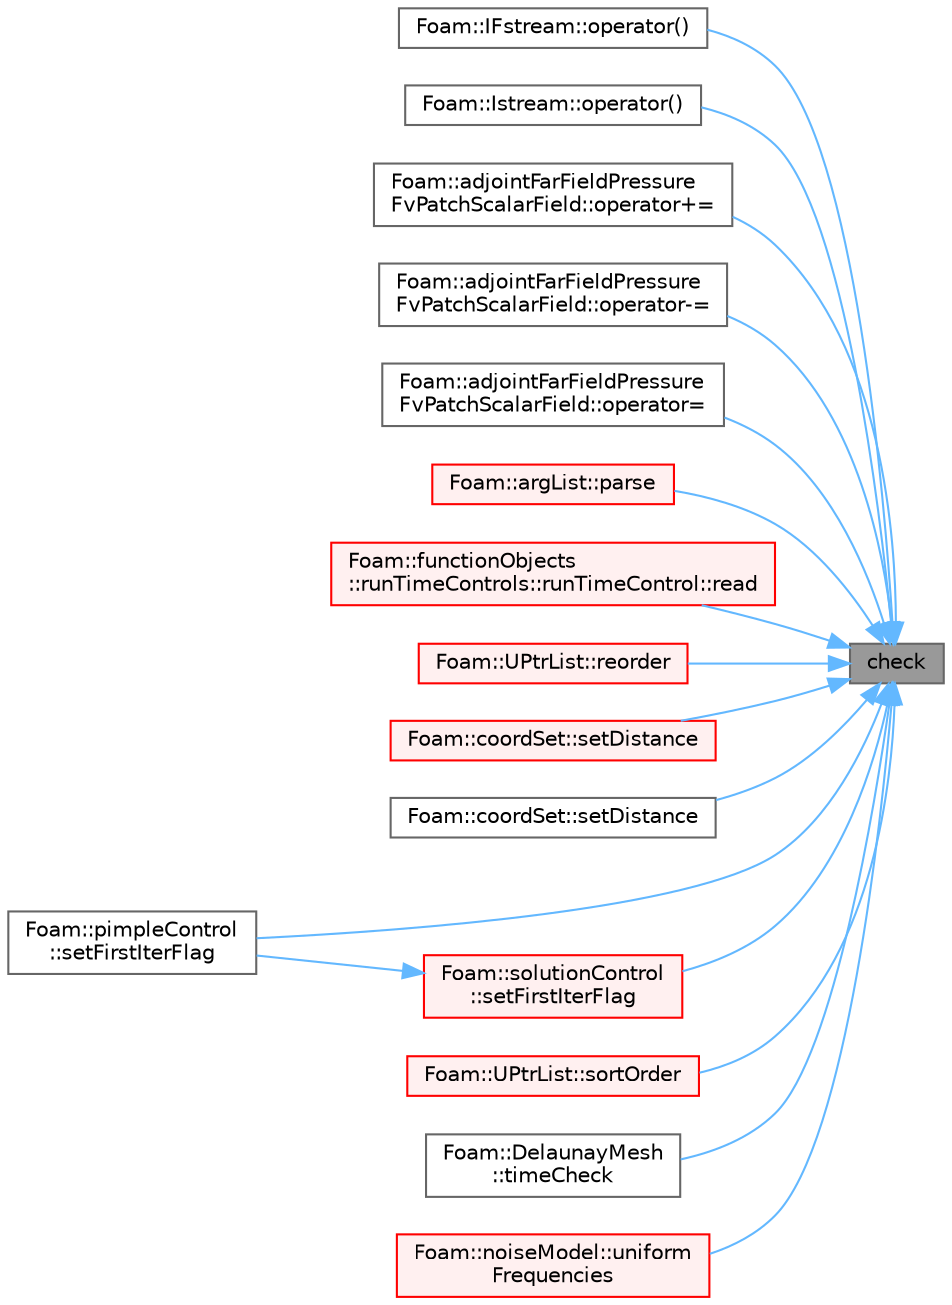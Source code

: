 digraph "check"
{
 // LATEX_PDF_SIZE
  bgcolor="transparent";
  edge [fontname=Helvetica,fontsize=10,labelfontname=Helvetica,labelfontsize=10];
  node [fontname=Helvetica,fontsize=10,shape=box,height=0.2,width=0.4];
  rankdir="RL";
  Node1 [id="Node000001",label="check",height=0.2,width=0.4,color="gray40", fillcolor="grey60", style="filled", fontcolor="black",tooltip=" "];
  Node1 -> Node2 [id="edge1_Node000001_Node000002",dir="back",color="steelblue1",style="solid",tooltip=" "];
  Node2 [id="Node000002",label="Foam::IFstream::operator()",height=0.2,width=0.4,color="grey40", fillcolor="white", style="filled",URL="$classFoam_1_1IFstream.html#a1487864d0734dda74ccbbc26c8348d0a",tooltip=" "];
  Node1 -> Node3 [id="edge2_Node000001_Node000003",dir="back",color="steelblue1",style="solid",tooltip=" "];
  Node3 [id="Node000003",label="Foam::Istream::operator()",height=0.2,width=0.4,color="grey40", fillcolor="white", style="filled",URL="$classFoam_1_1Istream.html#a3038e7f37b2aac5853a485cab27abe77",tooltip=" "];
  Node1 -> Node4 [id="edge3_Node000001_Node000004",dir="back",color="steelblue1",style="solid",tooltip=" "];
  Node4 [id="Node000004",label="Foam::adjointFarFieldPressure\lFvPatchScalarField::operator+=",height=0.2,width=0.4,color="grey40", fillcolor="white", style="filled",URL="$classFoam_1_1adjointFarFieldPressureFvPatchScalarField.html#a92f27d99b375935c87d066fa3e64ad50",tooltip=" "];
  Node1 -> Node5 [id="edge4_Node000001_Node000005",dir="back",color="steelblue1",style="solid",tooltip=" "];
  Node5 [id="Node000005",label="Foam::adjointFarFieldPressure\lFvPatchScalarField::operator-=",height=0.2,width=0.4,color="grey40", fillcolor="white", style="filled",URL="$classFoam_1_1adjointFarFieldPressureFvPatchScalarField.html#a0bb0fb977f8e6cc18858e6f46883c155",tooltip=" "];
  Node1 -> Node6 [id="edge5_Node000001_Node000006",dir="back",color="steelblue1",style="solid",tooltip=" "];
  Node6 [id="Node000006",label="Foam::adjointFarFieldPressure\lFvPatchScalarField::operator=",height=0.2,width=0.4,color="grey40", fillcolor="white", style="filled",URL="$classFoam_1_1adjointFarFieldPressureFvPatchScalarField.html#a56726fcb01e3c8556f3e579d805fb26d",tooltip=" "];
  Node1 -> Node7 [id="edge6_Node000001_Node000007",dir="back",color="steelblue1",style="solid",tooltip=" "];
  Node7 [id="Node000007",label="Foam::argList::parse",height=0.2,width=0.4,color="red", fillcolor="#FFF0F0", style="filled",URL="$classFoam_1_1argList.html#a00aad68f835a5c0bcb8920505bb0bd10",tooltip=" "];
  Node1 -> Node10 [id="edge7_Node000001_Node000010",dir="back",color="steelblue1",style="solid",tooltip=" "];
  Node10 [id="Node000010",label="Foam::functionObjects\l::runTimeControls::runTimeControl::read",height=0.2,width=0.4,color="red", fillcolor="#FFF0F0", style="filled",URL="$classFoam_1_1functionObjects_1_1runTimeControls_1_1runTimeControl.html#afac0600fef97b05534a595ce00b272ed",tooltip=" "];
  Node1 -> Node12 [id="edge8_Node000001_Node000012",dir="back",color="steelblue1",style="solid",tooltip=" "];
  Node12 [id="Node000012",label="Foam::UPtrList::reorder",height=0.2,width=0.4,color="red", fillcolor="#FFF0F0", style="filled",URL="$classFoam_1_1UPtrList.html#a3ea64b769809780439f1f4cfcc84f1c2",tooltip=" "];
  Node1 -> Node20 [id="edge9_Node000001_Node000020",dir="back",color="steelblue1",style="solid",tooltip=" "];
  Node20 [id="Node000020",label="Foam::coordSet::setDistance",height=0.2,width=0.4,color="red", fillcolor="#FFF0F0", style="filled",URL="$classFoam_1_1coordSet.html#addd1a3b81b55b2d5840dabd738eb7350",tooltip=" "];
  Node1 -> Node22 [id="edge10_Node000001_Node000022",dir="back",color="steelblue1",style="solid",tooltip=" "];
  Node22 [id="Node000022",label="Foam::coordSet::setDistance",height=0.2,width=0.4,color="grey40", fillcolor="white", style="filled",URL="$classFoam_1_1coordSet.html#a1f8dfb6b5d85af6379316799b4e35bee",tooltip=" "];
  Node1 -> Node23 [id="edge11_Node000001_Node000023",dir="back",color="steelblue1",style="solid",tooltip=" "];
  Node23 [id="Node000023",label="Foam::pimpleControl\l::setFirstIterFlag",height=0.2,width=0.4,color="grey40", fillcolor="white", style="filled",URL="$classFoam_1_1pimpleControl.html#aecd0cd610a7247ca8746dd4435388eff",tooltip=" "];
  Node1 -> Node24 [id="edge12_Node000001_Node000024",dir="back",color="steelblue1",style="solid",tooltip=" "];
  Node24 [id="Node000024",label="Foam::solutionControl\l::setFirstIterFlag",height=0.2,width=0.4,color="red", fillcolor="#FFF0F0", style="filled",URL="$classFoam_1_1solutionControl.html#aecd0cd610a7247ca8746dd4435388eff",tooltip=" "];
  Node24 -> Node23 [id="edge13_Node000024_Node000023",dir="back",color="steelblue1",style="solid",tooltip=" "];
  Node1 -> Node27 [id="edge14_Node000001_Node000027",dir="back",color="steelblue1",style="solid",tooltip=" "];
  Node27 [id="Node000027",label="Foam::UPtrList::sortOrder",height=0.2,width=0.4,color="red", fillcolor="#FFF0F0", style="filled",URL="$classFoam_1_1UPtrList.html#a57c384a0b246c3f042d31f2756e104cf",tooltip=" "];
  Node1 -> Node29 [id="edge15_Node000001_Node000029",dir="back",color="steelblue1",style="solid",tooltip=" "];
  Node29 [id="Node000029",label="Foam::DelaunayMesh\l::timeCheck",height=0.2,width=0.4,color="grey40", fillcolor="white", style="filled",URL="$classFoam_1_1DelaunayMesh.html#af9abc23e44523ce31d889a10ef192597",tooltip=" "];
  Node1 -> Node30 [id="edge16_Node000001_Node000030",dir="back",color="steelblue1",style="solid",tooltip=" "];
  Node30 [id="Node000030",label="Foam::noiseModel::uniform\lFrequencies",height=0.2,width=0.4,color="red", fillcolor="#FFF0F0", style="filled",URL="$classFoam_1_1noiseModel.html#a032960a2db5c6df3d30af8585dc71c47",tooltip=" "];
}
